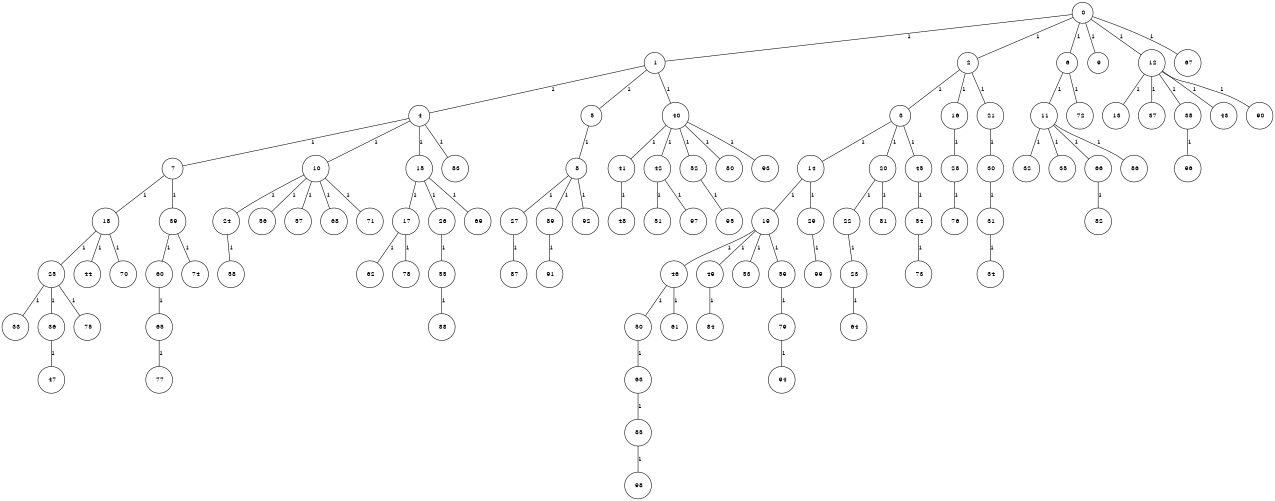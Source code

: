graph G {
size="8.5,11;"
ratio = "expand;"
fixedsize="true;"
overlap="scale;"
node[shape=circle,width=.12,hight=.12,fontsize=12]
edge[fontsize=12]

0[label=" 0" color=black, pos="1.8666076,2.3715491!"];
1[label=" 1" color=black, pos="2.8340248,0.54535769!"];
2[label=" 2" color=black, pos="2.5958115,2.8397867!"];
3[label=" 3" color=black, pos="0.80212358,2.2924596!"];
4[label=" 4" color=black, pos="0.10739158,1.4846076!"];
5[label=" 5" color=black, pos="1.5555098,1.5261439!"];
6[label=" 6" color=black, pos="0.66432745,2.5895662!"];
7[label=" 7" color=black, pos="1.8269615,1.2868977!"];
8[label=" 8" color=black, pos="1.6946602,2.4423702!"];
9[label=" 9" color=black, pos="1.0387961,0.2788864!"];
10[label=" 10" color=black, pos="1.9115093,1.6131781!"];
11[label=" 11" color=black, pos="0.75900139,1.7660653!"];
12[label=" 12" color=black, pos="1.6334555,2.246777!"];
13[label=" 13" color=black, pos="0.77195869,2.3849092!"];
14[label=" 14" color=black, pos="2.6550052,0.042542605!"];
15[label=" 15" color=black, pos="0.67370859,0.17553589!"];
16[label=" 16" color=black, pos="1.9878871,2.8970538!"];
17[label=" 17" color=black, pos="1.605634,1.6612908!"];
18[label=" 18" color=black, pos="0.29461334,1.2307762!"];
19[label=" 19" color=black, pos="1.1801067,2.9200077!"];
20[label=" 20" color=black, pos="1.2475143,1.0025276!"];
21[label=" 21" color=black, pos="0.93970557,2.4557591!"];
22[label=" 22" color=black, pos="2.3619122,0.076677559!"];
23[label=" 23" color=black, pos="2.827742,0.40398965!"];
24[label=" 24" color=black, pos="2.8701195,0.84231234!"];
25[label=" 25" color=black, pos="2.4769837,0.99289675!"];
26[label=" 26" color=black, pos="2.7780721,0.82521179!"];
27[label=" 27" color=black, pos="2.2205144,2.7717411!"];
28[label=" 28" color=black, pos="2.9120041,1.4875017!"];
29[label=" 29" color=black, pos="0.16170556,1.4464205!"];
30[label=" 30" color=black, pos="1.4415625,1.5592386!"];
31[label=" 31" color=black, pos="2.7753115,2.0849337!"];
32[label=" 32" color=black, pos="1.2642718,0.12118454!"];
33[label=" 33" color=black, pos="2.4308492,1.5128525!"];
34[label=" 34" color=black, pos="0.3377542,0.16710021!"];
35[label=" 35" color=black, pos="2.0832838,2.0262972!"];
36[label=" 36" color=black, pos="0.71311,0.84699767!"];
37[label=" 37" color=black, pos="0.45705965,2.3984334!"];
38[label=" 38" color=black, pos="1.8165163,2.1679267!"];
39[label=" 39" color=black, pos="1.9209003,2.2372589!"];
40[label=" 40" color=black, pos="0.18010645,2.9264275!"];
41[label=" 41" color=black, pos="1.4725247,2.819877!"];
42[label=" 42" color=black, pos="0.7773444,2.3685475!"];
43[label=" 43" color=black, pos="1.9258185,1.8559162!"];
44[label=" 44" color=black, pos="1.9086436,1.5137441!"];
45[label=" 45" color=black, pos="2.996332,0.26432536!"];
46[label=" 46" color=black, pos="2.8698494,1.4046761!"];
47[label=" 47" color=black, pos="1.6851125,1.9759217!"];
48[label=" 48" color=black, pos="0.00037845224,2.4761746!"];
49[label=" 49" color=black, pos="2.3416293,1.2831821!"];
50[label=" 50" color=black, pos="0.28302886,2.9796019!"];
51[label=" 51" color=black, pos="1.0465742,0.84777591!"];
52[label=" 52" color=black, pos="1.5384319,0.32092097!"];
53[label=" 53" color=black, pos="0.27369741,1.3476122!"];
54[label=" 54" color=black, pos="0.017498394,1.9342965!"];
55[label=" 55" color=black, pos="0.39422341,1.5678298!"];
56[label=" 56" color=black, pos="2.8125675,1.867505!"];
57[label=" 57" color=black, pos="1.340056,2.2731704!"];
58[label=" 58" color=black, pos="2.8024166,0.83193229!"];
59[label=" 59" color=black, pos="0.0882904,2.8042086!"];
60[label=" 60" color=black, pos="2.0412282,1.1614862!"];
61[label=" 61" color=black, pos="0.71037592,1.4584724!"];
62[label=" 62" color=black, pos="0.26138686,0.43048519!"];
63[label=" 63" color=black, pos="1.3029872,1.0502121!"];
64[label=" 64" color=black, pos="0.042319414,0.26975136!"];
65[label=" 65" color=black, pos="0.068404273,1.0054604!"];
66[label=" 66" color=black, pos="2.7956941,0.71981178!"];
67[label=" 67" color=black, pos="0.51710086,0.51070683!"];
68[label=" 68" color=black, pos="2.64915,0.87325464!"];
69[label=" 69" color=black, pos="2.1812915,1.0874002!"];
70[label=" 70" color=black, pos="0.724496,0.09828866!"];
71[label=" 71" color=black, pos="1.5162004,0.14303777!"];
72[label=" 72" color=black, pos="1.066218,0.94089529!"];
73[label=" 73" color=black, pos="2.9557109,1.0054432!"];
74[label=" 74" color=black, pos="2.7837483,1.6353896!"];
75[label=" 75" color=black, pos="2.2492753,0.8591782!"];
76[label=" 76" color=black, pos="0.81828947,1.2579513!"];
77[label=" 77" color=black, pos="1.0641599,1.4422594!"];
78[label=" 78" color=black, pos="2.8632369,1.8161391!"];
79[label=" 79" color=black, pos="2.6890488,0.93795715!"];
80[label=" 80" color=black, pos="0.37196595,1.889889!"];
81[label=" 81" color=black, pos="0.82520809,1.0790819!"];
82[label=" 82" color=black, pos="1.6205871,1.9098056!"];
83[label=" 83" color=black, pos="1.8605679,2.7682878!"];
84[label=" 84" color=black, pos="1.5014166,0.67843838!"];
85[label=" 85" color=black, pos="2.3715905,1.3542324!"];
86[label=" 86" color=black, pos="1.6612458,2.6142648!"];
87[label=" 87" color=black, pos="2.1295483,1.1055615!"];
88[label=" 88" color=black, pos="1.4310743,2.8291911!"];
89[label=" 89" color=black, pos="0.89078271,1.8652388!"];
90[label=" 90" color=black, pos="0.62274451,0.38123231!"];
91[label=" 91" color=black, pos="0.54402815,2.1621698!"];
92[label=" 92" color=black, pos="1.1757592,1.6110212!"];
93[label=" 93" color=black, pos="2.961306,2.7821772!"];
94[label=" 94" color=black, pos="0.13562506,1.9728464!"];
95[label=" 95" color=black, pos="1.9486638,0.76668755!"];
96[label=" 96" color=black, pos="2.0738584,0.63602061!"];
97[label=" 97" color=black, pos="0.50415164,1.4760109!"];
98[label=" 98" color=black, pos="2.2763038,0.61020858!"];
99[label=" 99" color=black, pos="2.0067634,1.8657767!"];
0--1[label="1"]
0--2[label="1"]
0--6[label="1"]
0--9[label="1"]
0--12[label="1"]
0--67[label="1"]
1--4[label="1"]
1--5[label="1"]
1--40[label="1"]
2--3[label="1"]
2--16[label="1"]
2--21[label="1"]
3--14[label="1"]
3--20[label="1"]
3--45[label="1"]
4--7[label="1"]
4--10[label="1"]
4--15[label="1"]
4--83[label="1"]
5--8[label="1"]
6--11[label="1"]
6--72[label="1"]
7--18[label="1"]
7--39[label="1"]
8--27[label="1"]
8--89[label="1"]
8--92[label="1"]
10--24[label="1"]
10--56[label="1"]
10--57[label="1"]
10--68[label="1"]
10--71[label="1"]
11--32[label="1"]
11--35[label="1"]
11--66[label="1"]
11--86[label="1"]
12--13[label="1"]
12--37[label="1"]
12--38[label="1"]
12--43[label="1"]
12--90[label="1"]
14--19[label="1"]
14--29[label="1"]
15--17[label="1"]
15--26[label="1"]
15--69[label="1"]
16--28[label="1"]
17--62[label="1"]
17--78[label="1"]
18--25[label="1"]
18--44[label="1"]
18--70[label="1"]
19--46[label="1"]
19--49[label="1"]
19--53[label="1"]
19--59[label="1"]
20--22[label="1"]
20--81[label="1"]
21--30[label="1"]
22--23[label="1"]
23--64[label="1"]
24--58[label="1"]
25--33[label="1"]
25--36[label="1"]
25--75[label="1"]
26--55[label="1"]
27--87[label="1"]
28--76[label="1"]
29--99[label="1"]
30--31[label="1"]
31--34[label="1"]
36--47[label="1"]
38--96[label="1"]
39--60[label="1"]
39--74[label="1"]
40--41[label="1"]
40--42[label="1"]
40--52[label="1"]
40--80[label="1"]
40--93[label="1"]
41--48[label="1"]
42--51[label="1"]
42--97[label="1"]
45--54[label="1"]
46--50[label="1"]
46--61[label="1"]
49--84[label="1"]
50--63[label="1"]
52--95[label="1"]
54--73[label="1"]
55--88[label="1"]
59--79[label="1"]
60--65[label="1"]
63--85[label="1"]
65--77[label="1"]
66--82[label="1"]
79--94[label="1"]
85--98[label="1"]
89--91[label="1"]

}
